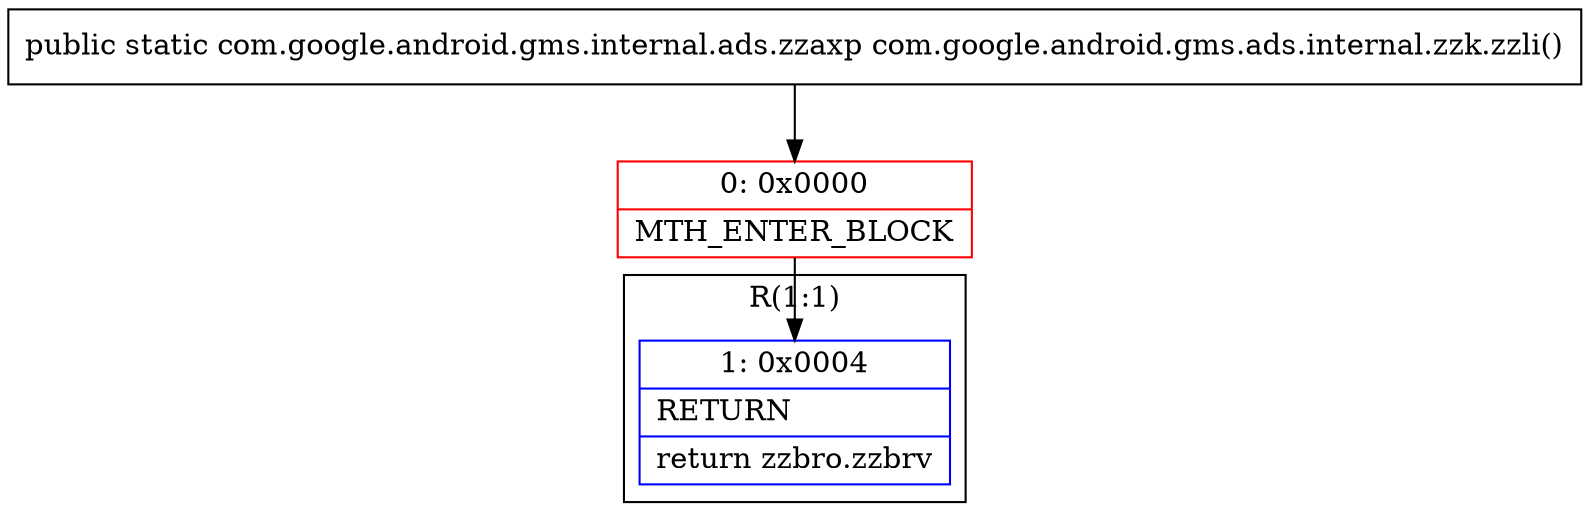 digraph "CFG forcom.google.android.gms.ads.internal.zzk.zzli()Lcom\/google\/android\/gms\/internal\/ads\/zzaxp;" {
subgraph cluster_Region_1348616210 {
label = "R(1:1)";
node [shape=record,color=blue];
Node_1 [shape=record,label="{1\:\ 0x0004|RETURN\l|return zzbro.zzbrv\l}"];
}
Node_0 [shape=record,color=red,label="{0\:\ 0x0000|MTH_ENTER_BLOCK\l}"];
MethodNode[shape=record,label="{public static com.google.android.gms.internal.ads.zzaxp com.google.android.gms.ads.internal.zzk.zzli() }"];
MethodNode -> Node_0;
Node_0 -> Node_1;
}


